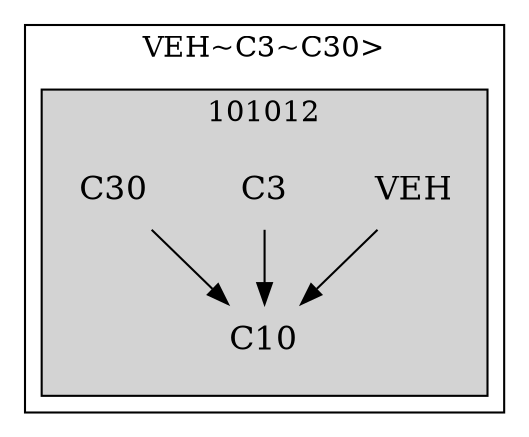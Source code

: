 strict digraph FirstlevelCluster {
	labelloc = "t";
	compound = false;
	subgraph cluster_0 {
	label= "VEH~C3~C30>";
		subgraph	cluster_2 {
		label = "101012";
			style = filled;
			node	[label = VEH, shape = plaintext, fontsize = 16] VEH2;
			node	[label = C3, shape = plaintext, fontsize = 16] C32;
			node	[label = C10, shape = plaintext, fontsize = 16] C102;
			node	[label = C30, shape = plaintext, fontsize = 16] C302;
			VEH2->C102;C32->C102;C302->C102;			}
}}